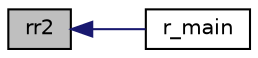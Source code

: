 digraph "rr2"
{
  edge [fontname="Helvetica",fontsize="10",labelfontname="Helvetica",labelfontsize="10"];
  node [fontname="Helvetica",fontsize="10",shape=record];
  rankdir="LR";
  Node1 [label="rr2",height=0.2,width=0.4,color="black", fillcolor="grey75", style="filled", fontcolor="black"];
  Node1 -> Node2 [dir="back",color="midnightblue",fontsize="10",style="solid",fontname="Helvetica"];
  Node2 [label="r_main",height=0.2,width=0.4,color="black", fillcolor="white", style="filled",URL="$test002__rr_8c.html#afff05d20e8e3bfc1d7d8aab2bb3a1e9b",tooltip="main function provided by user application. The first task to run. "];
}
